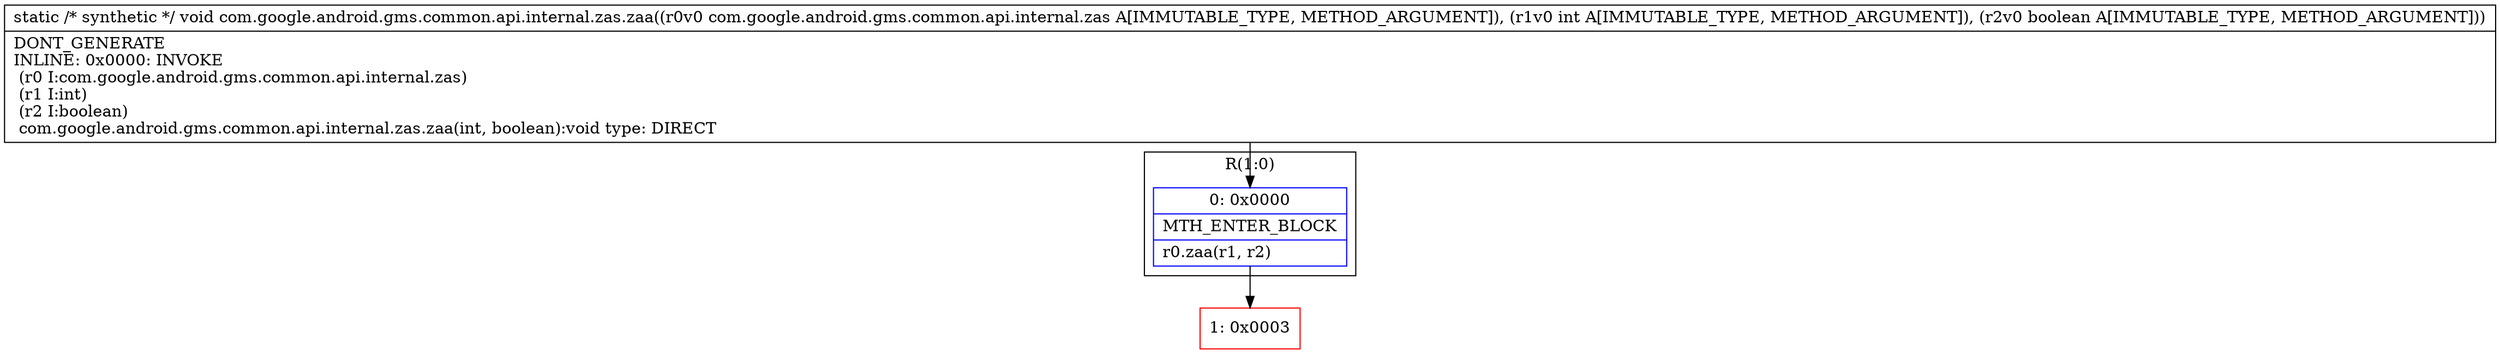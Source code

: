 digraph "CFG forcom.google.android.gms.common.api.internal.zas.zaa(Lcom\/google\/android\/gms\/common\/api\/internal\/zas;IZ)V" {
subgraph cluster_Region_1058566047 {
label = "R(1:0)";
node [shape=record,color=blue];
Node_0 [shape=record,label="{0\:\ 0x0000|MTH_ENTER_BLOCK\l|r0.zaa(r1, r2)\l}"];
}
Node_1 [shape=record,color=red,label="{1\:\ 0x0003}"];
MethodNode[shape=record,label="{static \/* synthetic *\/ void com.google.android.gms.common.api.internal.zas.zaa((r0v0 com.google.android.gms.common.api.internal.zas A[IMMUTABLE_TYPE, METHOD_ARGUMENT]), (r1v0 int A[IMMUTABLE_TYPE, METHOD_ARGUMENT]), (r2v0 boolean A[IMMUTABLE_TYPE, METHOD_ARGUMENT]))  | DONT_GENERATE\lINLINE: 0x0000: INVOKE  \l  (r0 I:com.google.android.gms.common.api.internal.zas)\l  (r1 I:int)\l  (r2 I:boolean)\l com.google.android.gms.common.api.internal.zas.zaa(int, boolean):void type: DIRECT\l}"];
MethodNode -> Node_0;
Node_0 -> Node_1;
}

